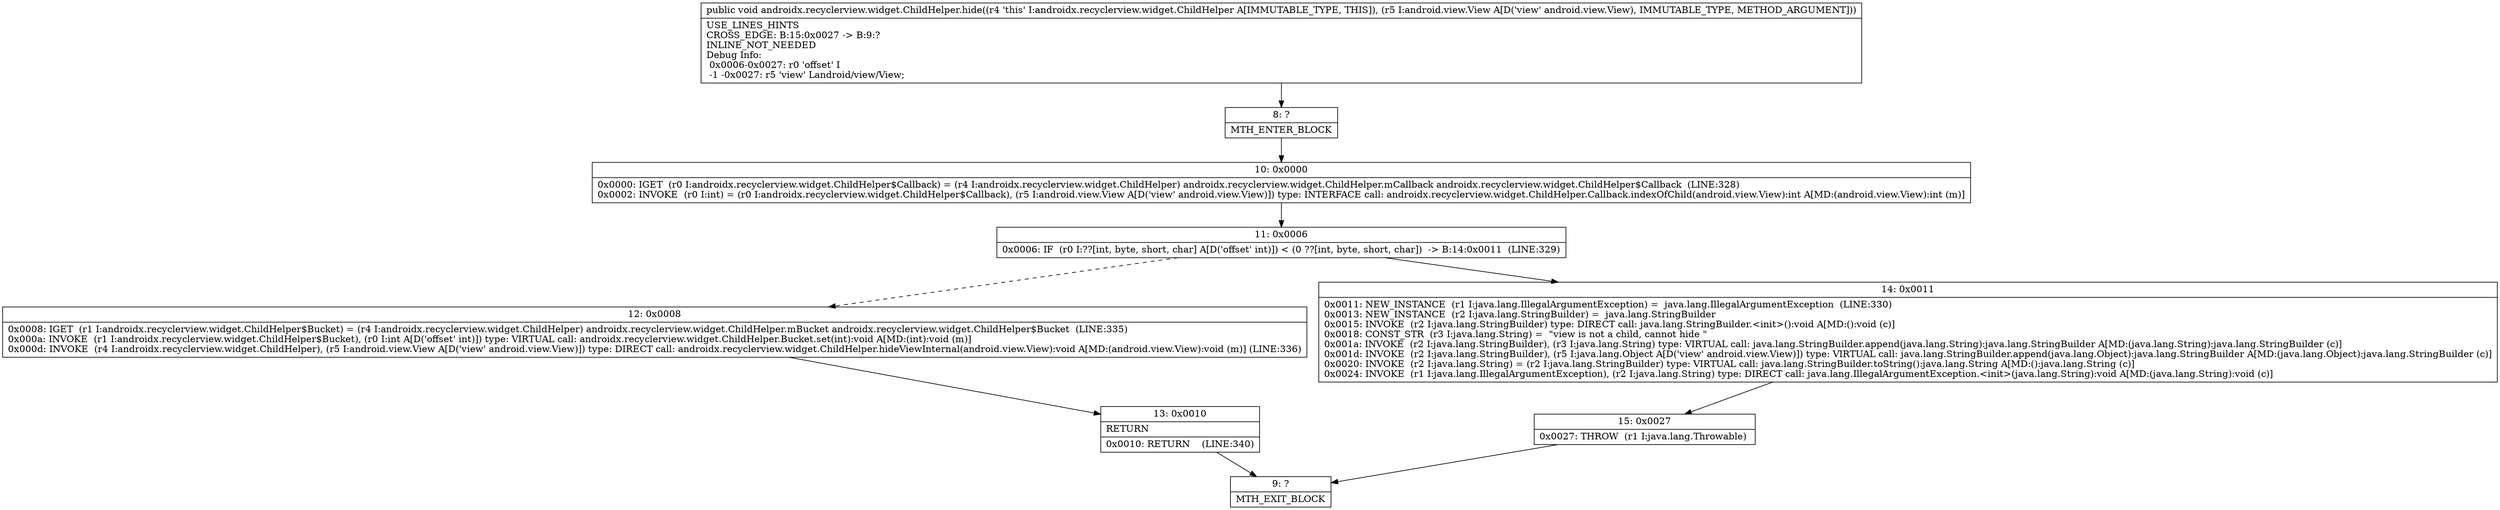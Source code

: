 digraph "CFG forandroidx.recyclerview.widget.ChildHelper.hide(Landroid\/view\/View;)V" {
Node_8 [shape=record,label="{8\:\ ?|MTH_ENTER_BLOCK\l}"];
Node_10 [shape=record,label="{10\:\ 0x0000|0x0000: IGET  (r0 I:androidx.recyclerview.widget.ChildHelper$Callback) = (r4 I:androidx.recyclerview.widget.ChildHelper) androidx.recyclerview.widget.ChildHelper.mCallback androidx.recyclerview.widget.ChildHelper$Callback  (LINE:328)\l0x0002: INVOKE  (r0 I:int) = (r0 I:androidx.recyclerview.widget.ChildHelper$Callback), (r5 I:android.view.View A[D('view' android.view.View)]) type: INTERFACE call: androidx.recyclerview.widget.ChildHelper.Callback.indexOfChild(android.view.View):int A[MD:(android.view.View):int (m)]\l}"];
Node_11 [shape=record,label="{11\:\ 0x0006|0x0006: IF  (r0 I:??[int, byte, short, char] A[D('offset' int)]) \< (0 ??[int, byte, short, char])  \-\> B:14:0x0011  (LINE:329)\l}"];
Node_12 [shape=record,label="{12\:\ 0x0008|0x0008: IGET  (r1 I:androidx.recyclerview.widget.ChildHelper$Bucket) = (r4 I:androidx.recyclerview.widget.ChildHelper) androidx.recyclerview.widget.ChildHelper.mBucket androidx.recyclerview.widget.ChildHelper$Bucket  (LINE:335)\l0x000a: INVOKE  (r1 I:androidx.recyclerview.widget.ChildHelper$Bucket), (r0 I:int A[D('offset' int)]) type: VIRTUAL call: androidx.recyclerview.widget.ChildHelper.Bucket.set(int):void A[MD:(int):void (m)]\l0x000d: INVOKE  (r4 I:androidx.recyclerview.widget.ChildHelper), (r5 I:android.view.View A[D('view' android.view.View)]) type: DIRECT call: androidx.recyclerview.widget.ChildHelper.hideViewInternal(android.view.View):void A[MD:(android.view.View):void (m)] (LINE:336)\l}"];
Node_13 [shape=record,label="{13\:\ 0x0010|RETURN\l|0x0010: RETURN    (LINE:340)\l}"];
Node_9 [shape=record,label="{9\:\ ?|MTH_EXIT_BLOCK\l}"];
Node_14 [shape=record,label="{14\:\ 0x0011|0x0011: NEW_INSTANCE  (r1 I:java.lang.IllegalArgumentException) =  java.lang.IllegalArgumentException  (LINE:330)\l0x0013: NEW_INSTANCE  (r2 I:java.lang.StringBuilder) =  java.lang.StringBuilder \l0x0015: INVOKE  (r2 I:java.lang.StringBuilder) type: DIRECT call: java.lang.StringBuilder.\<init\>():void A[MD:():void (c)]\l0x0018: CONST_STR  (r3 I:java.lang.String) =  \"view is not a child, cannot hide \" \l0x001a: INVOKE  (r2 I:java.lang.StringBuilder), (r3 I:java.lang.String) type: VIRTUAL call: java.lang.StringBuilder.append(java.lang.String):java.lang.StringBuilder A[MD:(java.lang.String):java.lang.StringBuilder (c)]\l0x001d: INVOKE  (r2 I:java.lang.StringBuilder), (r5 I:java.lang.Object A[D('view' android.view.View)]) type: VIRTUAL call: java.lang.StringBuilder.append(java.lang.Object):java.lang.StringBuilder A[MD:(java.lang.Object):java.lang.StringBuilder (c)]\l0x0020: INVOKE  (r2 I:java.lang.String) = (r2 I:java.lang.StringBuilder) type: VIRTUAL call: java.lang.StringBuilder.toString():java.lang.String A[MD:():java.lang.String (c)]\l0x0024: INVOKE  (r1 I:java.lang.IllegalArgumentException), (r2 I:java.lang.String) type: DIRECT call: java.lang.IllegalArgumentException.\<init\>(java.lang.String):void A[MD:(java.lang.String):void (c)]\l}"];
Node_15 [shape=record,label="{15\:\ 0x0027|0x0027: THROW  (r1 I:java.lang.Throwable) \l}"];
MethodNode[shape=record,label="{public void androidx.recyclerview.widget.ChildHelper.hide((r4 'this' I:androidx.recyclerview.widget.ChildHelper A[IMMUTABLE_TYPE, THIS]), (r5 I:android.view.View A[D('view' android.view.View), IMMUTABLE_TYPE, METHOD_ARGUMENT]))  | USE_LINES_HINTS\lCROSS_EDGE: B:15:0x0027 \-\> B:9:?\lINLINE_NOT_NEEDED\lDebug Info:\l  0x0006\-0x0027: r0 'offset' I\l  \-1 \-0x0027: r5 'view' Landroid\/view\/View;\l}"];
MethodNode -> Node_8;Node_8 -> Node_10;
Node_10 -> Node_11;
Node_11 -> Node_12[style=dashed];
Node_11 -> Node_14;
Node_12 -> Node_13;
Node_13 -> Node_9;
Node_14 -> Node_15;
Node_15 -> Node_9;
}

